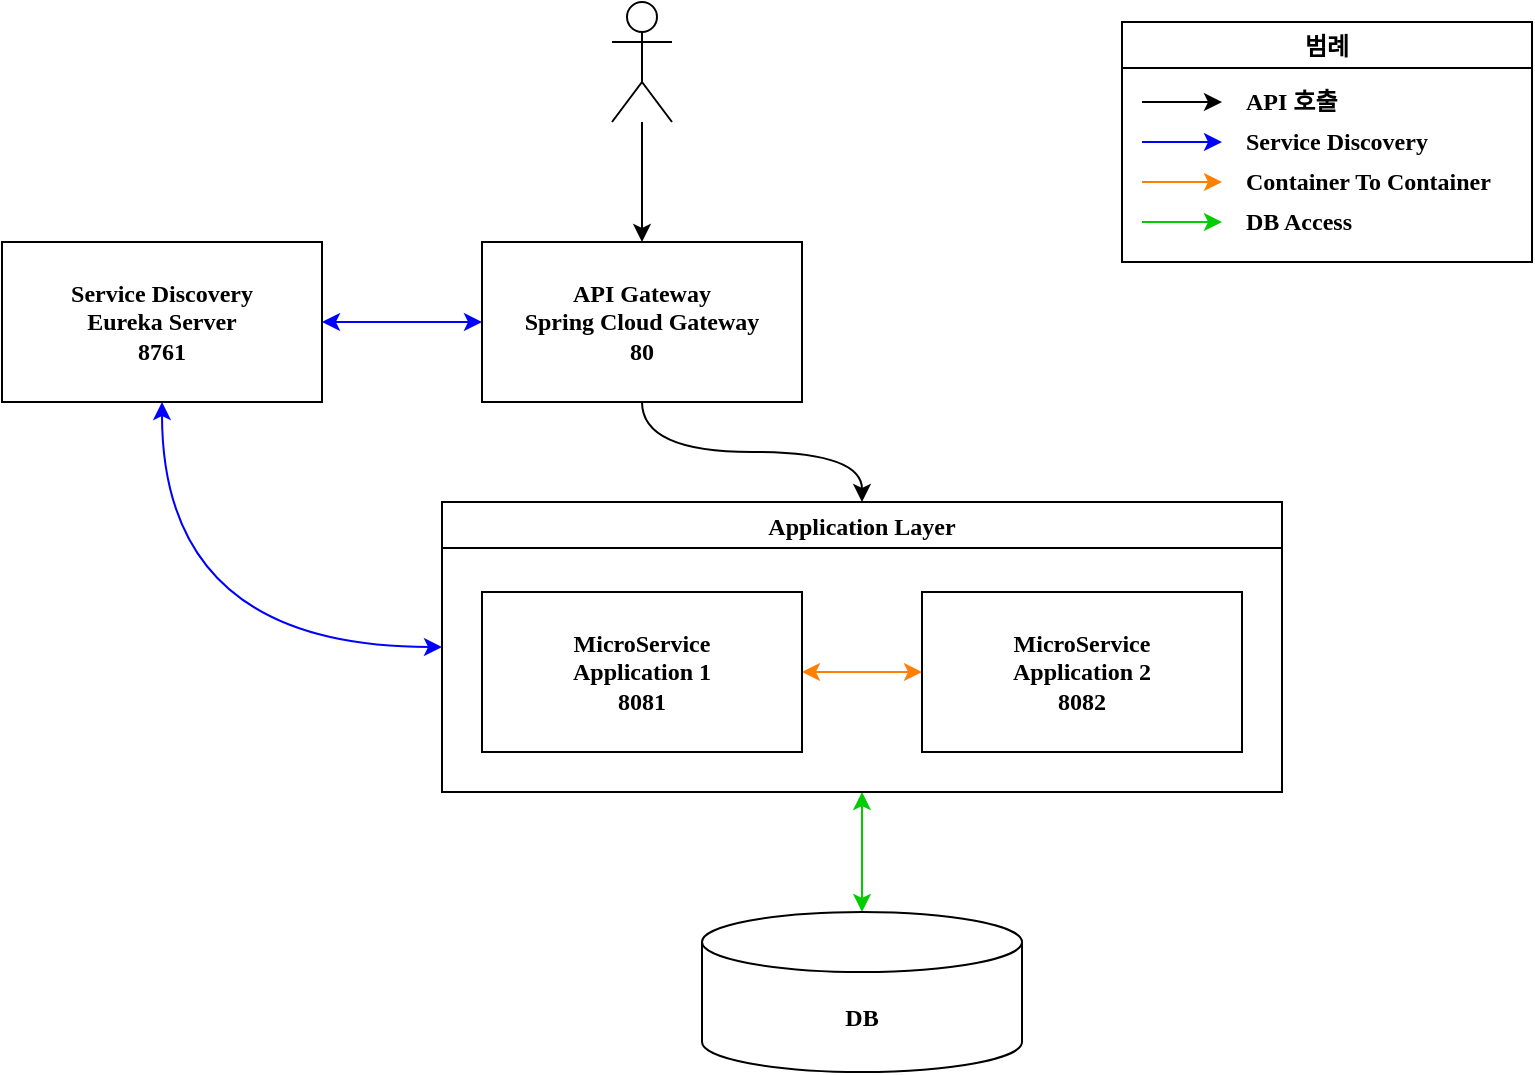 <mxfile version="18.1.3" type="github" pages="2">
  <diagram id="tCjOHd1AOHYK8ctcOkT3" name="Page-1">
    <mxGraphModel dx="1185" dy="588" grid="1" gridSize="5" guides="1" tooltips="1" connect="1" arrows="1" fold="1" page="0" pageScale="1" pageWidth="827" pageHeight="1169" math="0" shadow="0">
      <root>
        <mxCell id="0" />
        <mxCell id="1" parent="0" />
        <mxCell id="u_qnulU21Ccd_IEKLZmD-1" value="Service Discovery&lt;br&gt;Eureka Server&lt;br&gt;8761" style="rounded=0;whiteSpace=wrap;html=1;fontStyle=1;fontFamily=Nanum Gothic;fontSource=http%3A%2F%2Ffonts.googleapis.com%2Fearlyaccess%2Fnanumgothic.css;" parent="1" vertex="1">
          <mxGeometry x="300" y="240" width="160" height="80" as="geometry" />
        </mxCell>
        <mxCell id="0uWgaXjeywN7YIeMeXA3-5" value="" style="edgeStyle=orthogonalEdgeStyle;rounded=0;orthogonalLoop=1;jettySize=auto;html=1;exitX=0.5;exitY=1;exitDx=0;exitDy=0;strokeColor=#00CC00;startArrow=classic;startFill=1;fontStyle=1;fontFamily=Nanum Gothic;fontSource=http%3A%2F%2Ffonts.googleapis.com%2Fearlyaccess%2Fnanumgothic.css;" parent="1" source="0uWgaXjeywN7YIeMeXA3-12" target="u_qnulU21Ccd_IEKLZmD-4" edge="1">
          <mxGeometry relative="1" as="geometry" />
        </mxCell>
        <mxCell id="0uWgaXjeywN7YIeMeXA3-10" value="" style="edgeStyle=none;rounded=0;orthogonalLoop=1;jettySize=auto;html=1;startArrow=classic;startFill=1;strokeColor=#FF8000;fontStyle=1;fontFamily=Nanum Gothic;fontSource=http%3A%2F%2Ffonts.googleapis.com%2Fearlyaccess%2Fnanumgothic.css;" parent="1" source="u_qnulU21Ccd_IEKLZmD-2" target="0uWgaXjeywN7YIeMeXA3-8" edge="1">
          <mxGeometry relative="1" as="geometry" />
        </mxCell>
        <mxCell id="u_qnulU21Ccd_IEKLZmD-2" value="MicroService&lt;br&gt;Application 2&lt;br&gt;8082" style="rounded=0;whiteSpace=wrap;html=1;fontStyle=1;fontFamily=Nanum Gothic;fontSource=http%3A%2F%2Ffonts.googleapis.com%2Fearlyaccess%2Fnanumgothic.css;" parent="1" vertex="1">
          <mxGeometry x="760" y="415" width="160" height="80" as="geometry" />
        </mxCell>
        <mxCell id="0uWgaXjeywN7YIeMeXA3-4" style="edgeStyle=orthogonalEdgeStyle;rounded=0;orthogonalLoop=1;jettySize=auto;html=1;exitX=0;exitY=0.5;exitDx=0;exitDy=0;entryX=1;entryY=0.5;entryDx=0;entryDy=0;strokeColor=#0000FF;startArrow=classic;startFill=1;fontStyle=1;fontFamily=Nanum Gothic;fontSource=http%3A%2F%2Ffonts.googleapis.com%2Fearlyaccess%2Fnanumgothic.css;" parent="1" source="u_qnulU21Ccd_IEKLZmD-3" target="u_qnulU21Ccd_IEKLZmD-1" edge="1">
          <mxGeometry relative="1" as="geometry" />
        </mxCell>
        <mxCell id="LcAdzvYWBtJncnAksIGm-1" value="" style="edgeStyle=orthogonalEdgeStyle;curved=1;rounded=0;orthogonalLoop=1;jettySize=auto;html=1;fontStyle=1;fontFamily=Nanum Gothic;fontSource=http%3A%2F%2Ffonts.googleapis.com%2Fearlyaccess%2Fnanumgothic.css;" edge="1" parent="1" source="u_qnulU21Ccd_IEKLZmD-3" target="0uWgaXjeywN7YIeMeXA3-12">
          <mxGeometry relative="1" as="geometry" />
        </mxCell>
        <mxCell id="u_qnulU21Ccd_IEKLZmD-3" value="API Gateway&lt;br&gt;Spring Cloud&amp;nbsp;Gateway&lt;br&gt;80" style="rounded=0;whiteSpace=wrap;html=1;fontStyle=1;fontFamily=Nanum Gothic;fontSource=http%3A%2F%2Ffonts.googleapis.com%2Fearlyaccess%2Fnanumgothic.css;" parent="1" vertex="1">
          <mxGeometry x="540" y="240" width="160" height="80" as="geometry" />
        </mxCell>
        <mxCell id="u_qnulU21Ccd_IEKLZmD-4" value="DB" style="shape=cylinder3;whiteSpace=wrap;html=1;boundedLbl=1;backgroundOutline=1;size=15;fontStyle=1;fontFamily=Nanum Gothic;fontSource=http%3A%2F%2Ffonts.googleapis.com%2Fearlyaccess%2Fnanumgothic.css;" parent="1" vertex="1">
          <mxGeometry x="650" y="575" width="160" height="80" as="geometry" />
        </mxCell>
        <mxCell id="0uWgaXjeywN7YIeMeXA3-2" value="" style="edgeStyle=orthogonalEdgeStyle;rounded=0;orthogonalLoop=1;jettySize=auto;html=1;strokeColor=#000000;fontStyle=1;fontFamily=Nanum Gothic;fontSource=http%3A%2F%2Ffonts.googleapis.com%2Fearlyaccess%2Fnanumgothic.css;" parent="1" source="0uWgaXjeywN7YIeMeXA3-1" target="u_qnulU21Ccd_IEKLZmD-3" edge="1">
          <mxGeometry relative="1" as="geometry" />
        </mxCell>
        <mxCell id="0uWgaXjeywN7YIeMeXA3-1" value="&lt;br&gt;" style="shape=umlActor;verticalLabelPosition=bottom;verticalAlign=top;html=1;outlineConnect=0;fontStyle=1;fontFamily=Nanum Gothic;fontSource=http%3A%2F%2Ffonts.googleapis.com%2Fearlyaccess%2Fnanumgothic.css;" parent="1" vertex="1">
          <mxGeometry x="605" y="120" width="30" height="60" as="geometry" />
        </mxCell>
        <mxCell id="0uWgaXjeywN7YIeMeXA3-11" style="edgeStyle=orthogonalEdgeStyle;rounded=0;orthogonalLoop=1;jettySize=auto;html=1;entryX=0.5;entryY=1;entryDx=0;entryDy=0;startArrow=classic;startFill=1;strokeColor=#0000FF;exitX=0;exitY=0.5;exitDx=0;exitDy=0;curved=1;fontStyle=1;fontFamily=Nanum Gothic;fontSource=http%3A%2F%2Ffonts.googleapis.com%2Fearlyaccess%2Fnanumgothic.css;" parent="1" source="0uWgaXjeywN7YIeMeXA3-12" target="u_qnulU21Ccd_IEKLZmD-1" edge="1">
          <mxGeometry relative="1" as="geometry">
            <mxPoint x="380" y="350" as="sourcePoint" />
          </mxGeometry>
        </mxCell>
        <mxCell id="0uWgaXjeywN7YIeMeXA3-8" value="MicroService&lt;br&gt;Application 1&lt;br&gt;8081" style="rounded=0;whiteSpace=wrap;html=1;fontStyle=1;fontFamily=Nanum Gothic;fontSource=http%3A%2F%2Ffonts.googleapis.com%2Fearlyaccess%2Fnanumgothic.css;" parent="1" vertex="1">
          <mxGeometry x="540" y="415" width="160" height="80" as="geometry" />
        </mxCell>
        <mxCell id="0uWgaXjeywN7YIeMeXA3-12" value="Application Layer" style="swimlane;fontStyle=1;fontFamily=Nanum Gothic;fontSource=http%3A%2F%2Ffonts.googleapis.com%2Fearlyaccess%2Fnanumgothic.css;" parent="1" vertex="1">
          <mxGeometry x="520" y="370" width="420" height="145" as="geometry" />
        </mxCell>
        <mxCell id="LcAdzvYWBtJncnAksIGm-3" value="" style="endArrow=classic;html=1;rounded=0;curved=1;fontStyle=1;fontFamily=Nanum Gothic;fontSource=http%3A%2F%2Ffonts.googleapis.com%2Fearlyaccess%2Fnanumgothic.css;fontSize=12;" edge="1" parent="1">
          <mxGeometry width="50" height="50" relative="1" as="geometry">
            <mxPoint x="870" y="170" as="sourcePoint" />
            <mxPoint x="910" y="170" as="targetPoint" />
          </mxGeometry>
        </mxCell>
        <mxCell id="LcAdzvYWBtJncnAksIGm-4" value="" style="endArrow=classic;html=1;rounded=0;curved=1;strokeColor=#0000FF;fontStyle=1;fontFamily=Nanum Gothic;fontSource=http%3A%2F%2Ffonts.googleapis.com%2Fearlyaccess%2Fnanumgothic.css;fontSize=12;" edge="1" parent="1">
          <mxGeometry width="50" height="50" relative="1" as="geometry">
            <mxPoint x="870" y="190" as="sourcePoint" />
            <mxPoint x="910" y="190" as="targetPoint" />
          </mxGeometry>
        </mxCell>
        <mxCell id="LcAdzvYWBtJncnAksIGm-5" value="" style="endArrow=classic;html=1;rounded=0;curved=1;strokeColor=#FF8000;fontStyle=1;fontFamily=Nanum Gothic;fontSource=http%3A%2F%2Ffonts.googleapis.com%2Fearlyaccess%2Fnanumgothic.css;fontSize=12;" edge="1" parent="1">
          <mxGeometry width="50" height="50" relative="1" as="geometry">
            <mxPoint x="870" y="210" as="sourcePoint" />
            <mxPoint x="910" y="210" as="targetPoint" />
          </mxGeometry>
        </mxCell>
        <mxCell id="LcAdzvYWBtJncnAksIGm-7" value="" style="endArrow=classic;html=1;rounded=0;curved=1;strokeColor=#00CC00;fontStyle=1;fontFamily=Nanum Gothic;fontSource=http%3A%2F%2Ffonts.googleapis.com%2Fearlyaccess%2Fnanumgothic.css;fontSize=12;" edge="1" parent="1">
          <mxGeometry width="50" height="50" relative="1" as="geometry">
            <mxPoint x="870" y="230" as="sourcePoint" />
            <mxPoint x="910" y="230" as="targetPoint" />
          </mxGeometry>
        </mxCell>
        <mxCell id="LcAdzvYWBtJncnAksIGm-12" value="범례" style="swimlane;fontStyle=1;fontFamily=Nanum Gothic;fontSource=http%3A%2F%2Ffonts.googleapis.com%2Fearlyaccess%2Fnanumgothic.css;fontSize=12;" vertex="1" parent="1">
          <mxGeometry x="860" y="130" width="205" height="120" as="geometry" />
        </mxCell>
        <mxCell id="LcAdzvYWBtJncnAksIGm-11" value="DB Access" style="text;html=1;align=left;verticalAlign=middle;resizable=0;points=[];autosize=1;strokeColor=none;fillColor=none;fontStyle=1;fontFamily=Nanum Gothic;fontSource=http%3A%2F%2Ffonts.googleapis.com%2Fearlyaccess%2Fnanumgothic.css;fontSize=12;" vertex="1" parent="LcAdzvYWBtJncnAksIGm-12">
          <mxGeometry x="60" y="90" width="70" height="20" as="geometry" />
        </mxCell>
        <mxCell id="LcAdzvYWBtJncnAksIGm-10" value="Container To Container" style="text;html=1;align=left;verticalAlign=middle;resizable=0;points=[];autosize=1;strokeColor=none;fillColor=none;fontStyle=1;fontFamily=Nanum Gothic;fontSource=http%3A%2F%2Ffonts.googleapis.com%2Fearlyaccess%2Fnanumgothic.css;fontSize=12;" vertex="1" parent="LcAdzvYWBtJncnAksIGm-12">
          <mxGeometry x="60" y="70" width="145" height="20" as="geometry" />
        </mxCell>
        <mxCell id="LcAdzvYWBtJncnAksIGm-9" value="Service Discovery" style="text;html=1;align=left;verticalAlign=middle;resizable=0;points=[];autosize=1;strokeColor=none;fillColor=none;fontStyle=1;fontFamily=Nanum Gothic;fontSource=http%3A%2F%2Ffonts.googleapis.com%2Fearlyaccess%2Fnanumgothic.css;fontSize=12;" vertex="1" parent="LcAdzvYWBtJncnAksIGm-12">
          <mxGeometry x="60" y="50" width="115" height="20" as="geometry" />
        </mxCell>
        <mxCell id="LcAdzvYWBtJncnAksIGm-8" value="API 호출" style="text;html=1;align=left;verticalAlign=middle;resizable=0;points=[];autosize=1;strokeColor=none;fillColor=none;fontStyle=1;fontFamily=Nanum Gothic;fontSource=http%3A%2F%2Ffonts.googleapis.com%2Fearlyaccess%2Fnanumgothic.css;fontSize=12;" vertex="1" parent="LcAdzvYWBtJncnAksIGm-12">
          <mxGeometry x="60" y="30" width="60" height="20" as="geometry" />
        </mxCell>
      </root>
    </mxGraphModel>
  </diagram>
  <diagram id="2uJ94oJ7_kGq68bboEM4" name="페이지-2">
    <mxGraphModel dx="1422" dy="762" grid="1" gridSize="5" guides="1" tooltips="1" connect="1" arrows="1" fold="1" page="0" pageScale="1" pageWidth="827" pageHeight="1169" math="0" shadow="0">
      <root>
        <mxCell id="0" />
        <mxCell id="1" parent="0" />
        <mxCell id="oxTNqDRE4Pa-PtXZfXSM-2" value="Spring Cloud Gateway" style="swimlane;sketch=1;fillColor=#b1ddf0;strokeColor=#10739e;" vertex="1" parent="1">
          <mxGeometry x="300" y="280" width="480" height="400" as="geometry" />
        </mxCell>
        <mxCell id="oxTNqDRE4Pa-PtXZfXSM-3" value="Route" style="rounded=0;whiteSpace=wrap;html=1;sketch=1;fillColor=#dae8fc;strokeColor=#6c8ebf;" vertex="1" parent="oxTNqDRE4Pa-PtXZfXSM-2">
          <mxGeometry x="20" y="40" width="120" height="60" as="geometry" />
        </mxCell>
        <mxCell id="oxTNqDRE4Pa-PtXZfXSM-4" value="Route" style="rounded=0;whiteSpace=wrap;html=1;sketch=1;fillColor=#dae8fc;strokeColor=#6c8ebf;" vertex="1" parent="oxTNqDRE4Pa-PtXZfXSM-2">
          <mxGeometry x="20" y="120" width="120" height="60" as="geometry" />
        </mxCell>
      </root>
    </mxGraphModel>
  </diagram>
</mxfile>
